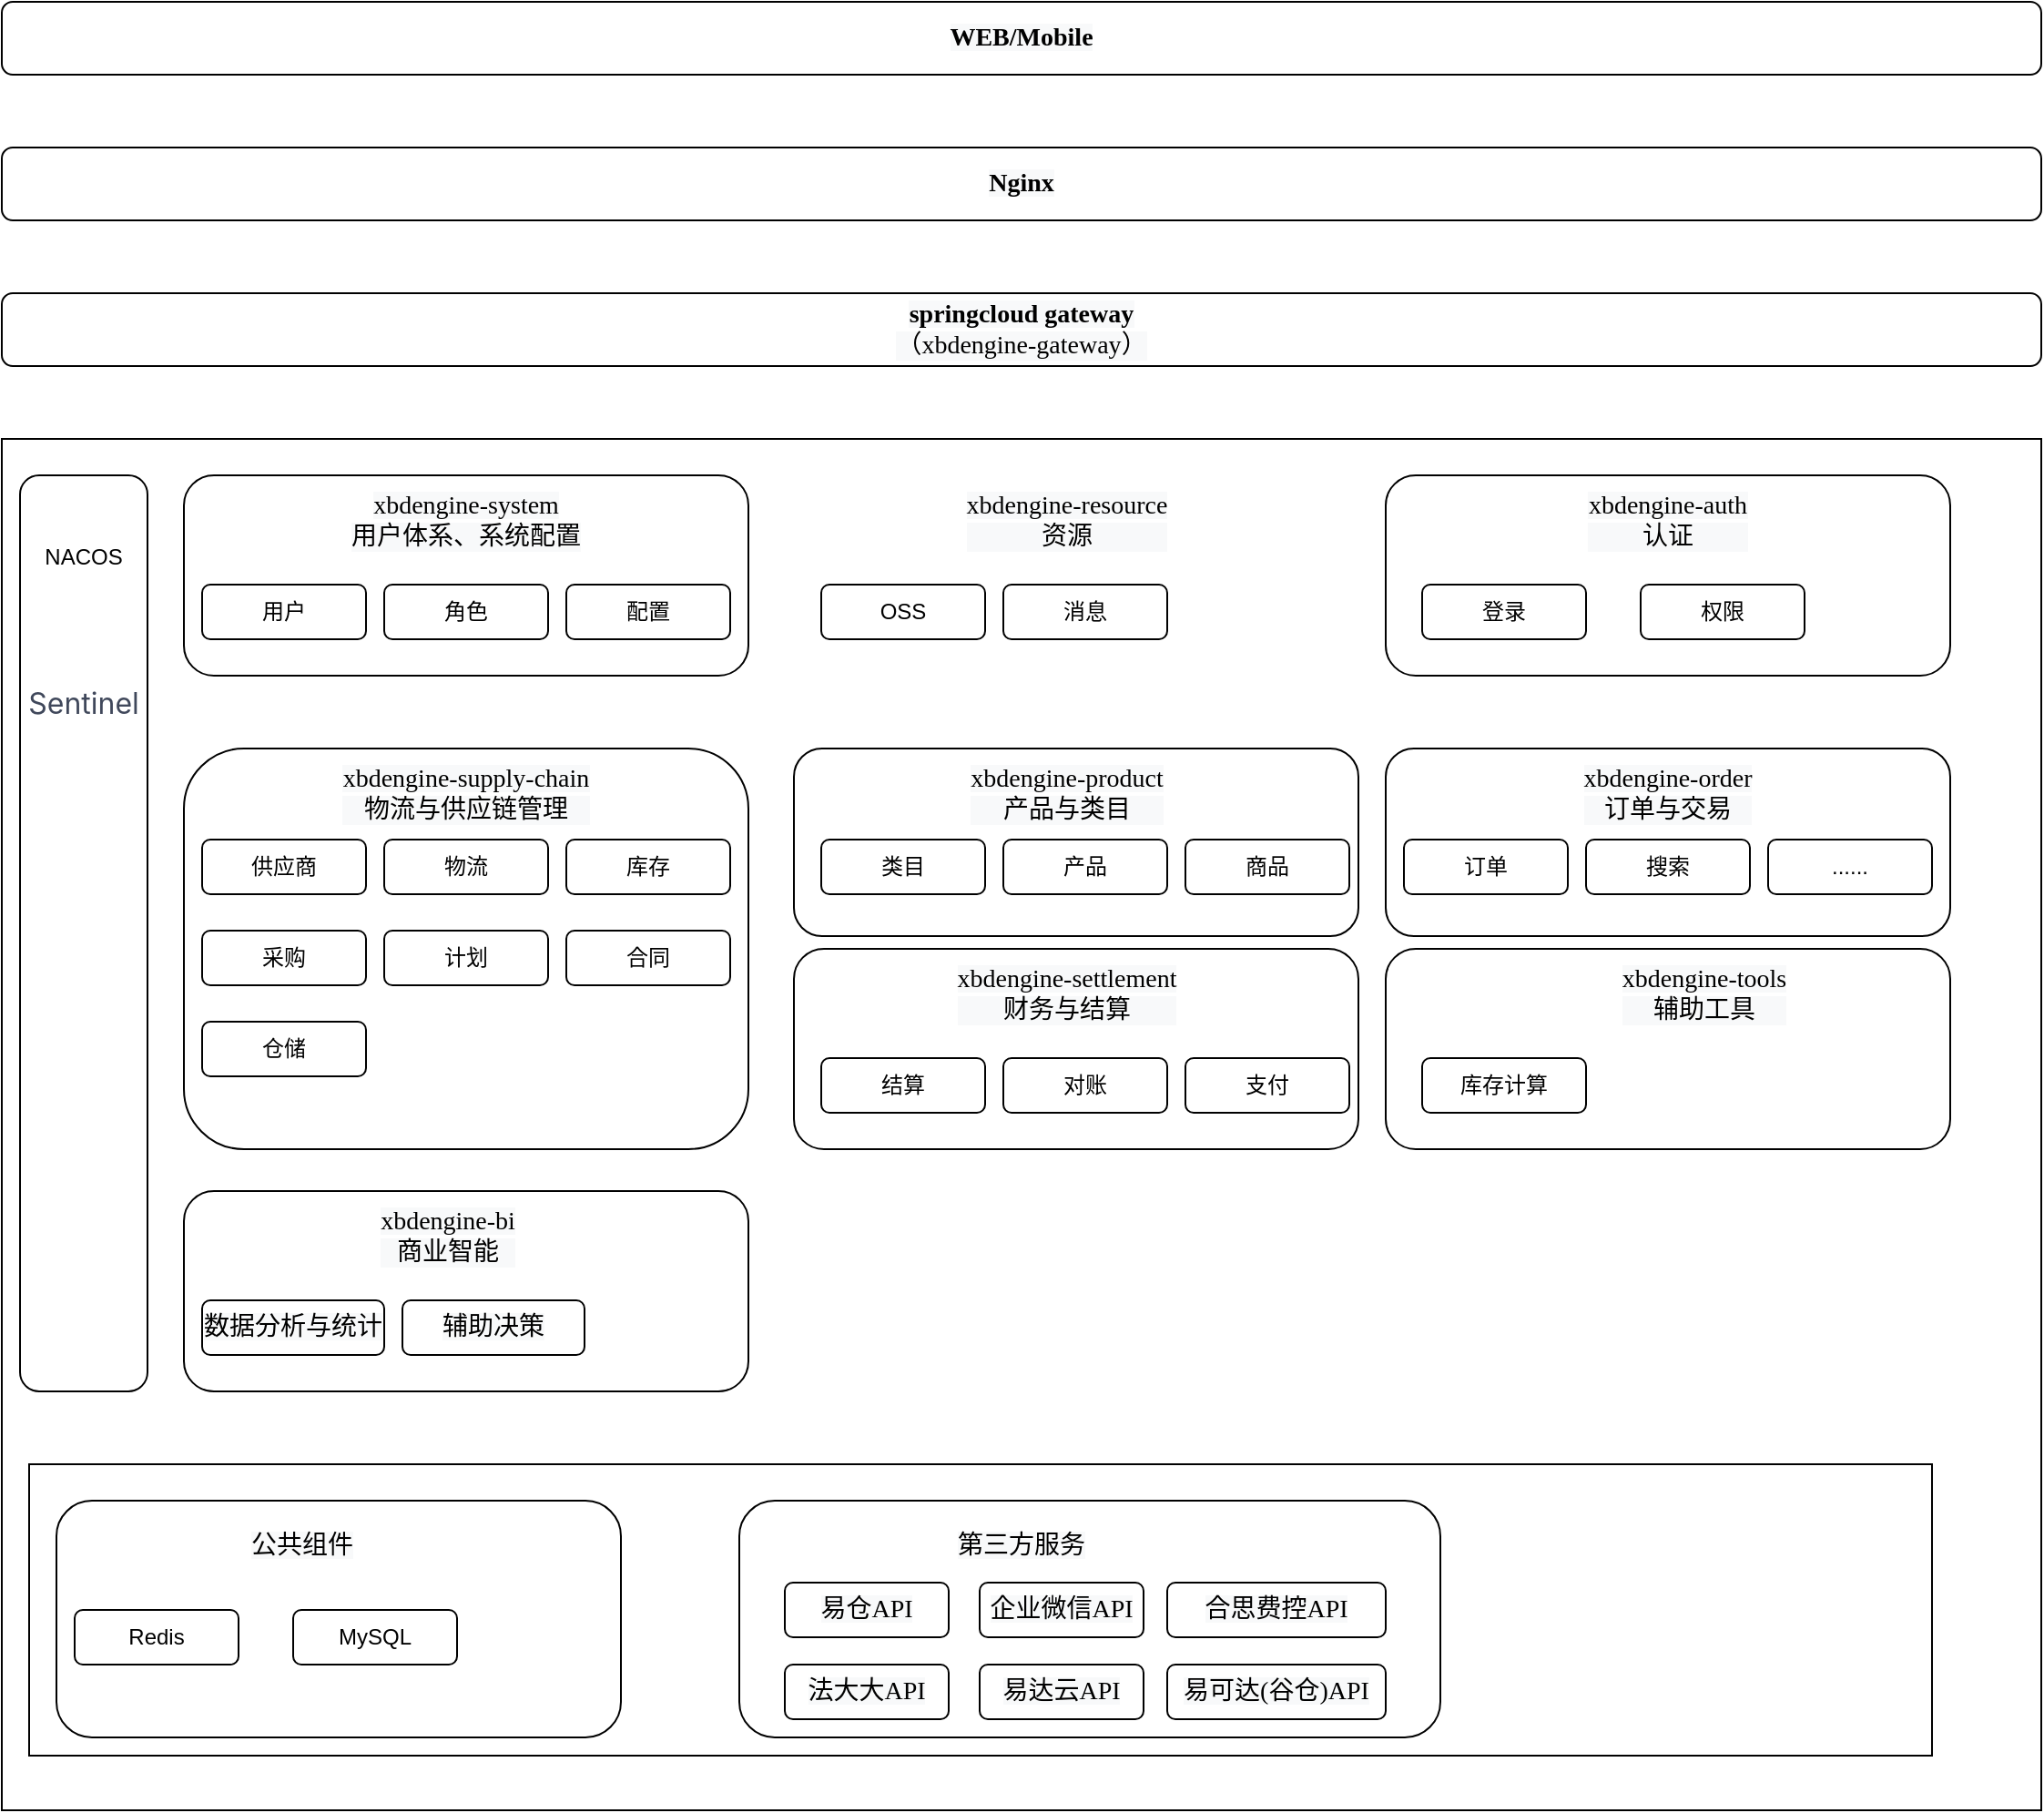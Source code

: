 <mxfile version="26.1.1">
  <diagram name="第 1 页" id="eoQRybvHUCEywt602b9s">
    <mxGraphModel dx="1434" dy="780" grid="1" gridSize="10" guides="1" tooltips="1" connect="1" arrows="1" fold="1" page="1" pageScale="1" pageWidth="1654" pageHeight="2336" math="0" shadow="0">
      <root>
        <mxCell id="0" />
        <mxCell id="1" parent="0" />
        <mxCell id="AcIkoER4r23lt9J2Xqgh-6" value="&#xa;&lt;div data-tencent-flowchart=&quot;%3CmxGraphModel%3E%3Croot%3E%3CmxCell%20id%3D%220%22%2F%3E%3CmxCell%20id%3D%221%22%20parent%3D%220%22%2F%3E%3CmxCell%20id%3D%222%22%20value%3D%22nacos%26lt%3Bdiv%26gt%3B%26lt%3Bspan%20style%3D%26quot%3Bcolor%3A%20rgb(64%2C%2072%2C%2091)%3B%20font-family%3A%20-apple-system%2C%20BlinkMacSystemFont%2C%20%26amp%3Bquot%3BSegoe%20UI%26amp%3Bquot%3B%2C%20Helvetica%2C%20Arial%2C%20%26amp%3Bquot%3BApple%20Color%20Emoji%26amp%3Bquot%3B%2C%20%26amp%3Bquot%3BSegoe%20UI%20Emoji%26amp%3Bquot%3B%2C%20%26amp%3Bquot%3BSegoe%20UI%20Symbol%26amp%3Bquot%3B%2C%20%26amp%3Bquot%3BLiberation%20Sans%26amp%3Bquot%3B%2C%20%26amp%3Bquot%3BPingFang%20SC%26amp%3Bquot%3B%2C%20%26amp%3Bquot%3BMicrosoft%20YaHei%26amp%3Bquot%3B%2C%20%26amp%3Bquot%3BHiragino%20Sans%20GB%26amp%3Bquot%3B%2C%20%26amp%3Bquot%3BWenquanyi%20Micro%20Hei%26amp%3Bquot%3B%2C%20%26amp%3Bquot%3BWenQuanYi%20Zen%20Hei%26amp%3Bquot%3B%2C%20%26amp%3Bquot%3BST%20Heiti%26amp%3Bquot%3B%2C%20SimHei%2C%20SimSun%2C%20%26amp%3Bquot%3BWenQuanYi%20Zen%20Hei%20Sharp%26amp%3Bquot%3B%2C%20sans-serif%3B%20font-size%3A%2016px%3B%20text-align%3A%20left%3B%20background-color%3A%20rgb(255%2C%20255%2C%20255)%3B%26quot%3B%26gt%3BAlibaba%20Sentinel%26lt%3B%2Fspan%26gt%3B%26lt%3Bbr%26gt%3B%26lt%3B%2Fdiv%26gt%3B%26lt%3Bdiv%26gt%3B%26lt%3Bspan%20style%3D%26quot%3Bcolor%3A%20rgb(64%2C%2072%2C%2091)%3B%20font-family%3A%20-apple-system%2C%20BlinkMacSystemFont%2C%20%26amp%3Bquot%3BSegoe%20UI%26amp%3Bquot%3B%2C%20Helvetica%2C%20Arial%2C%20%26amp%3Bquot%3BApple%20Color%20Emoji%26amp%3Bquot%3B%2C%20%26amp%3Bquot%3BSegoe%20UI%20Emoji%26amp%3Bquot%3B%2C%20%26amp%3Bquot%3BSegoe%20UI%20Symbol%26amp%3Bquot%3B%2C%20%26amp%3Bquot%3BLiberation%20Sans%26amp%3Bquot%3B%2C%20%26amp%3Bquot%3BPingFang%20SC%26amp%3Bquot%3B%2C%20%26amp%3Bquot%3BMicrosoft%20YaHei%26amp%3Bquot%3B%2C%20%26amp%3Bquot%3BHiragino%20Sans%20GB%26amp%3Bquot%3B%2C%20%26amp%3Bquot%3BWenquanyi%20Micro%20Hei%26amp%3Bquot%3B%2C%20%26amp%3Bquot%3BWenQuanYi%20Zen%20Hei%26amp%3Bquot%3B%2C%20%26amp%3Bquot%3BST%20Heiti%26amp%3Bquot%3B%2C%20SimHei%2C%20SimSun%2C%20%26amp%3Bquot%3BWenQuanYi%20Zen%20Hei%20Sharp%26amp%3Bquot%3B%2C%20sans-serif%3B%20font-size%3A%2016px%3B%20text-align%3A%20left%3B%20background-color%3A%20rgb(255%2C%20255%2C%20255)%3B%26quot%3B%26gt%3Bdubbo%26lt%3B%2Fspan%26gt%3B%26lt%3B%2Fdiv%26gt%3B%22%20style%3D%22rounded%3D1%3BwhiteSpace%3Dwrap%3Bhtml%3D1%3B%22%20vertex%3D%221%22%20parent%3D%221%22%3E%3CmxGeometry%20x%3D%22133.77%22%20y%3D%22351.1%22%20width%3D%2296.23%22%20height%3D%22398.9%22%20as%3D%22geometry%22%2F%3E%3C%2FmxCell%3E%3C%2Froot%3E%3C%2FmxGraphModel%3E" style="rounded=0;whiteSpace=wrap;html=1;" vertex="1" parent="1">
          <mxGeometry x="200" y="387" width="1120" height="753" as="geometry" />
        </mxCell>
        <mxCell id="AcIkoER4r23lt9J2Xqgh-1" value="&lt;span style=&quot;font-family: 默认字体; font-size: 14px; font-weight: 700; background-color: rgb(248, 249, 250);&quot;&gt;WEB/Mobile&lt;/span&gt;" style="rounded=1;whiteSpace=wrap;html=1;" vertex="1" parent="1">
          <mxGeometry x="200" y="147" width="1120" height="40" as="geometry" />
        </mxCell>
        <mxCell id="AcIkoER4r23lt9J2Xqgh-3" value="&lt;span style=&quot;font-family: 默认字体; font-size: 14px; font-weight: 700; background-color: rgb(248, 249, 250);&quot;&gt;Nginx&lt;/span&gt;" style="rounded=1;whiteSpace=wrap;html=1;" vertex="1" parent="1">
          <mxGeometry x="200" y="227" width="1120" height="40" as="geometry" />
        </mxCell>
        <mxCell id="AcIkoER4r23lt9J2Xqgh-5" value="&lt;b style=&quot;margin: 0px; padding: 0px; font-family: 默认字体; font-size: 14px; background-color: rgb(248, 249, 250);&quot;&gt;springcloud gateway&lt;/b&gt;&lt;div style=&quot;margin: 0px; padding: 0px; font-family: 默认字体; font-size: 14px; background-color: rgb(248, 249, 250);&quot;&gt;（&lt;span style=&quot;margin: 0px; padding: 0px; background-color: initial;&quot;&gt;xbdengine-gateway&lt;/span&gt;&lt;span style=&quot;margin: 0px; padding: 0px; background-color: initial;&quot;&gt;）&lt;/span&gt;&lt;/div&gt;" style="rounded=1;whiteSpace=wrap;html=1;" vertex="1" parent="1">
          <mxGeometry x="200" y="307" width="1120" height="40" as="geometry" />
        </mxCell>
        <mxCell id="AcIkoER4r23lt9J2Xqgh-7" value="" style="rounded=1;whiteSpace=wrap;html=1;" vertex="1" parent="1">
          <mxGeometry x="210" y="407" width="70" height="503" as="geometry" />
        </mxCell>
        <mxCell id="AcIkoER4r23lt9J2Xqgh-8" value="&#xa;&lt;div data-tencent-flowchart=&quot;%3CmxGraphModel%3E%3Croot%3E%3CmxCell%20id%3D%220%22%2F%3E%3CmxCell%20id%3D%221%22%20parent%3D%220%22%2F%3E%3CmxCell%20id%3D%222%22%20value%3D%22xbdengine-system%26lt%3Bdiv%26gt%3B%E7%94%A8%E6%88%B7%E4%BD%93%E7%B3%BB%E3%80%81%E7%B3%BB%E7%BB%9F%E9%85%8D%E7%BD%AE%26lt%3B%2Fdiv%26gt%3B%22%20style%3D%22text%3Bhtml%3D1%3BstrokeColor%3Dnone%3BfillColor%3Dnone%3Balign%3Dcenter%3BverticalAlign%3Dmiddle%3BwhiteSpace%3Dwrap%3Brounded%3D0%3B%22%20vertex%3D%221%22%20parent%3D%221%22%3E%3CmxGeometry%20x%3D%22314%22%20y%3D%22355%22%20width%3D%22200%22%20height%3D%2240%22%20as%3D%22geometry%22%2F%3E%3C%2FmxCell%3E%3C%2Froot%3E%3C%2FmxGraphModel%3E" style="rounded=1;whiteSpace=wrap;html=1;" vertex="1" parent="1">
          <mxGeometry x="300" y="407" width="310" height="110" as="geometry" />
        </mxCell>
        <mxCell id="AcIkoER4r23lt9J2Xqgh-9" value="&lt;span style=&quot;font-family: 默认字体; font-size: 14px; background-color: rgb(248, 249, 250);&quot;&gt;xbdengine-system&lt;/span&gt;&lt;div style=&quot;margin: 0px; padding: 0px; font-family: 默认字体; font-size: 14px; background-color: rgb(248, 249, 250);&quot;&gt;用户体系、系统配置&lt;/div&gt;" style="text;html=1;align=center;verticalAlign=middle;whiteSpace=wrap;rounded=0;" vertex="1" parent="1">
          <mxGeometry x="350" y="417" width="210" height="30" as="geometry" />
        </mxCell>
        <mxCell id="AcIkoER4r23lt9J2Xqgh-11" value="用户" style="rounded=1;whiteSpace=wrap;html=1;" vertex="1" parent="1">
          <mxGeometry x="310" y="467" width="90" height="30" as="geometry" />
        </mxCell>
        <mxCell id="AcIkoER4r23lt9J2Xqgh-12" value="角色" style="rounded=1;whiteSpace=wrap;html=1;" vertex="1" parent="1">
          <mxGeometry x="410" y="467" width="90" height="30" as="geometry" />
        </mxCell>
        <mxCell id="AcIkoER4r23lt9J2Xqgh-13" value="配置" style="rounded=1;whiteSpace=wrap;html=1;" vertex="1" parent="1">
          <mxGeometry x="510" y="467" width="90" height="30" as="geometry" />
        </mxCell>
        <mxCell id="AcIkoER4r23lt9J2Xqgh-14" value="&#xa;&lt;div data-tencent-flowchart=&quot;%3CmxGraphModel%3E%3Croot%3E%3CmxCell%20id%3D%220%22%2F%3E%3CmxCell%20id%3D%221%22%20parent%3D%220%22%2F%3E%3CmxCell%20id%3D%222%22%20value%3D%22xbdengine-system%26lt%3Bdiv%26gt%3B%E7%94%A8%E6%88%B7%E4%BD%93%E7%B3%BB%E3%80%81%E7%B3%BB%E7%BB%9F%E9%85%8D%E7%BD%AE%26lt%3B%2Fdiv%26gt%3B%22%20style%3D%22text%3Bhtml%3D1%3BstrokeColor%3Dnone%3BfillColor%3Dnone%3Balign%3Dcenter%3BverticalAlign%3Dmiddle%3BwhiteSpace%3Dwrap%3Brounded%3D0%3B%22%20vertex%3D%221%22%20parent%3D%221%22%3E%3CmxGeometry%20x%3D%22314%22%20y%3D%22355%22%20width%3D%22200%22%20height%3D%2240%22%20as%3D%22geometry%22%2F%3E%3C%2FmxCell%3E%3C%2Froot%3E%3C%2FmxGraphModel%3E" style="rounded=1;whiteSpace=wrap;html=1;" vertex="1" parent="1">
          <mxGeometry x="960" y="667" width="310" height="110" as="geometry" />
        </mxCell>
        <mxCell id="AcIkoER4r23lt9J2Xqgh-15" value="&lt;span style=&quot;font-family: 默认字体; font-size: 14px; background-color: rgb(248, 249, 250);&quot;&gt;xbdengine-resource&lt;/span&gt;&lt;div style=&quot;margin: 0px; padding: 0px; font-family: 默认字体; font-size: 14px; background-color: rgb(248, 249, 250);&quot;&gt;资源&lt;/div&gt;" style="text;html=1;align=center;verticalAlign=middle;whiteSpace=wrap;rounded=0;" vertex="1" parent="1">
          <mxGeometry x="680" y="417" width="210" height="30" as="geometry" />
        </mxCell>
        <mxCell id="AcIkoER4r23lt9J2Xqgh-16" value="OSS" style="rounded=1;whiteSpace=wrap;html=1;" vertex="1" parent="1">
          <mxGeometry x="650" y="467" width="90" height="30" as="geometry" />
        </mxCell>
        <mxCell id="AcIkoER4r23lt9J2Xqgh-17" value="消息" style="rounded=1;whiteSpace=wrap;html=1;" vertex="1" parent="1">
          <mxGeometry x="750" y="467" width="90" height="30" as="geometry" />
        </mxCell>
        <mxCell id="AcIkoER4r23lt9J2Xqgh-18" value="&#xa;&lt;div data-tencent-flowchart=&quot;%3CmxGraphModel%3E%3Croot%3E%3CmxCell%20id%3D%220%22%2F%3E%3CmxCell%20id%3D%221%22%20parent%3D%220%22%2F%3E%3CmxCell%20id%3D%222%22%20value%3D%22xbdengine-system%26lt%3Bdiv%26gt%3B%E7%94%A8%E6%88%B7%E4%BD%93%E7%B3%BB%E3%80%81%E7%B3%BB%E7%BB%9F%E9%85%8D%E7%BD%AE%26lt%3B%2Fdiv%26gt%3B%22%20style%3D%22text%3Bhtml%3D1%3BstrokeColor%3Dnone%3BfillColor%3Dnone%3Balign%3Dcenter%3BverticalAlign%3Dmiddle%3BwhiteSpace%3Dwrap%3Brounded%3D0%3B%22%20vertex%3D%221%22%20parent%3D%221%22%3E%3CmxGeometry%20x%3D%22314%22%20y%3D%22355%22%20width%3D%22200%22%20height%3D%2240%22%20as%3D%22geometry%22%2F%3E%3C%2FmxCell%3E%3C%2Froot%3E%3C%2FmxGraphModel%3E" style="rounded=1;whiteSpace=wrap;html=1;" vertex="1" parent="1">
          <mxGeometry x="960" y="407" width="310" height="110" as="geometry" />
        </mxCell>
        <mxCell id="AcIkoER4r23lt9J2Xqgh-19" value="&lt;span style=&quot;font-family: 默认字体; font-size: 14px; background-color: rgb(248, 249, 250);&quot;&gt;xbdengine-auth&lt;/span&gt;&lt;div style=&quot;margin: 0px; padding: 0px; font-family: 默认字体; font-size: 14px; background-color: rgb(248, 249, 250);&quot;&gt;认证&lt;/div&gt;" style="text;html=1;align=center;verticalAlign=middle;whiteSpace=wrap;rounded=0;" vertex="1" parent="1">
          <mxGeometry x="1010" y="417" width="210" height="30" as="geometry" />
        </mxCell>
        <mxCell id="AcIkoER4r23lt9J2Xqgh-20" value="登录" style="rounded=1;whiteSpace=wrap;html=1;" vertex="1" parent="1">
          <mxGeometry x="980" y="467" width="90" height="30" as="geometry" />
        </mxCell>
        <mxCell id="AcIkoER4r23lt9J2Xqgh-21" value="权限" style="rounded=1;whiteSpace=wrap;html=1;" vertex="1" parent="1">
          <mxGeometry x="1100" y="467" width="90" height="30" as="geometry" />
        </mxCell>
        <mxCell id="AcIkoER4r23lt9J2Xqgh-22" value="&#xa;&lt;div data-tencent-flowchart=&quot;%3CmxGraphModel%3E%3Croot%3E%3CmxCell%20id%3D%220%22%2F%3E%3CmxCell%20id%3D%221%22%20parent%3D%220%22%2F%3E%3CmxCell%20id%3D%222%22%20value%3D%22xbdengine-system%26lt%3Bdiv%26gt%3B%E7%94%A8%E6%88%B7%E4%BD%93%E7%B3%BB%E3%80%81%E7%B3%BB%E7%BB%9F%E9%85%8D%E7%BD%AE%26lt%3B%2Fdiv%26gt%3B%22%20style%3D%22text%3Bhtml%3D1%3BstrokeColor%3Dnone%3BfillColor%3Dnone%3Balign%3Dcenter%3BverticalAlign%3Dmiddle%3BwhiteSpace%3Dwrap%3Brounded%3D0%3B%22%20vertex%3D%221%22%20parent%3D%221%22%3E%3CmxGeometry%20x%3D%22314%22%20y%3D%22355%22%20width%3D%22200%22%20height%3D%2240%22%20as%3D%22geometry%22%2F%3E%3C%2FmxCell%3E%3C%2Froot%3E%3C%2FmxGraphModel%3E" style="rounded=1;whiteSpace=wrap;html=1;" vertex="1" parent="1">
          <mxGeometry x="300" y="557" width="310" height="220" as="geometry" />
        </mxCell>
        <mxCell id="AcIkoER4r23lt9J2Xqgh-23" value="&lt;span style=&quot;font-family: 默认字体; font-size: 14px; background-color: rgb(248, 249, 250);&quot;&gt;xbdengine-supply-chain&lt;/span&gt;&lt;div style=&quot;margin: 0px; padding: 0px; font-family: 默认字体; font-size: 14px; background-color: rgb(248, 249, 250);&quot;&gt;物流与供应链管理&lt;/div&gt;" style="text;html=1;align=center;verticalAlign=middle;whiteSpace=wrap;rounded=0;" vertex="1" parent="1">
          <mxGeometry x="350" y="567" width="210" height="30" as="geometry" />
        </mxCell>
        <mxCell id="AcIkoER4r23lt9J2Xqgh-24" value="供应商" style="rounded=1;whiteSpace=wrap;html=1;" vertex="1" parent="1">
          <mxGeometry x="310" y="607" width="90" height="30" as="geometry" />
        </mxCell>
        <mxCell id="AcIkoER4r23lt9J2Xqgh-25" value="物流" style="rounded=1;whiteSpace=wrap;html=1;" vertex="1" parent="1">
          <mxGeometry x="410" y="607" width="90" height="30" as="geometry" />
        </mxCell>
        <mxCell id="AcIkoER4r23lt9J2Xqgh-26" value="库存" style="rounded=1;whiteSpace=wrap;html=1;" vertex="1" parent="1">
          <mxGeometry x="510" y="607" width="90" height="30" as="geometry" />
        </mxCell>
        <mxCell id="AcIkoER4r23lt9J2Xqgh-27" value="采购" style="rounded=1;whiteSpace=wrap;html=1;" vertex="1" parent="1">
          <mxGeometry x="310" y="657" width="90" height="30" as="geometry" />
        </mxCell>
        <mxCell id="AcIkoER4r23lt9J2Xqgh-28" value="计划" style="rounded=1;whiteSpace=wrap;html=1;" vertex="1" parent="1">
          <mxGeometry x="410" y="657" width="90" height="30" as="geometry" />
        </mxCell>
        <mxCell id="AcIkoER4r23lt9J2Xqgh-29" value="合同" style="rounded=1;whiteSpace=wrap;html=1;" vertex="1" parent="1">
          <mxGeometry x="510" y="657" width="90" height="30" as="geometry" />
        </mxCell>
        <mxCell id="AcIkoER4r23lt9J2Xqgh-30" value="仓储" style="rounded=1;whiteSpace=wrap;html=1;" vertex="1" parent="1">
          <mxGeometry x="310" y="707" width="90" height="30" as="geometry" />
        </mxCell>
        <mxCell id="AcIkoER4r23lt9J2Xqgh-31" value="&#xa;&lt;div data-tencent-flowchart=&quot;%3CmxGraphModel%3E%3Croot%3E%3CmxCell%20id%3D%220%22%2F%3E%3CmxCell%20id%3D%221%22%20parent%3D%220%22%2F%3E%3CmxCell%20id%3D%222%22%20value%3D%22xbdengine-system%26lt%3Bdiv%26gt%3B%E7%94%A8%E6%88%B7%E4%BD%93%E7%B3%BB%E3%80%81%E7%B3%BB%E7%BB%9F%E9%85%8D%E7%BD%AE%26lt%3B%2Fdiv%26gt%3B%22%20style%3D%22text%3Bhtml%3D1%3BstrokeColor%3Dnone%3BfillColor%3Dnone%3Balign%3Dcenter%3BverticalAlign%3Dmiddle%3BwhiteSpace%3Dwrap%3Brounded%3D0%3B%22%20vertex%3D%221%22%20parent%3D%221%22%3E%3CmxGeometry%20x%3D%22314%22%20y%3D%22355%22%20width%3D%22200%22%20height%3D%2240%22%20as%3D%22geometry%22%2F%3E%3C%2FmxCell%3E%3C%2Froot%3E%3C%2FmxGraphModel%3E" style="rounded=1;whiteSpace=wrap;html=1;" vertex="1" parent="1">
          <mxGeometry x="635" y="557" width="310" height="103" as="geometry" />
        </mxCell>
        <mxCell id="AcIkoER4r23lt9J2Xqgh-32" value="&lt;span style=&quot;font-family: 默认字体; font-size: 14px; background-color: rgb(248, 249, 250);&quot;&gt;xbdengine-product&lt;/span&gt;&lt;div style=&quot;margin: 0px; padding: 0px; font-family: 默认字体; font-size: 14px; background-color: rgb(248, 249, 250);&quot;&gt;产品与类目&lt;/div&gt;" style="text;html=1;align=center;verticalAlign=middle;whiteSpace=wrap;rounded=0;" vertex="1" parent="1">
          <mxGeometry x="680" y="567" width="210" height="30" as="geometry" />
        </mxCell>
        <mxCell id="AcIkoER4r23lt9J2Xqgh-33" value="类目" style="rounded=1;whiteSpace=wrap;html=1;" vertex="1" parent="1">
          <mxGeometry x="650" y="607" width="90" height="30" as="geometry" />
        </mxCell>
        <mxCell id="AcIkoER4r23lt9J2Xqgh-34" value="产品" style="rounded=1;whiteSpace=wrap;html=1;" vertex="1" parent="1">
          <mxGeometry x="750" y="607" width="90" height="30" as="geometry" />
        </mxCell>
        <mxCell id="AcIkoER4r23lt9J2Xqgh-35" value="商品" style="rounded=1;whiteSpace=wrap;html=1;" vertex="1" parent="1">
          <mxGeometry x="850" y="607" width="90" height="30" as="geometry" />
        </mxCell>
        <mxCell id="AcIkoER4r23lt9J2Xqgh-36" value="&#xa;&lt;div data-tencent-flowchart=&quot;%3CmxGraphModel%3E%3Croot%3E%3CmxCell%20id%3D%220%22%2F%3E%3CmxCell%20id%3D%221%22%20parent%3D%220%22%2F%3E%3CmxCell%20id%3D%222%22%20value%3D%22xbdengine-system%26lt%3Bdiv%26gt%3B%E7%94%A8%E6%88%B7%E4%BD%93%E7%B3%BB%E3%80%81%E7%B3%BB%E7%BB%9F%E9%85%8D%E7%BD%AE%26lt%3B%2Fdiv%26gt%3B%22%20style%3D%22text%3Bhtml%3D1%3BstrokeColor%3Dnone%3BfillColor%3Dnone%3Balign%3Dcenter%3BverticalAlign%3Dmiddle%3BwhiteSpace%3Dwrap%3Brounded%3D0%3B%22%20vertex%3D%221%22%20parent%3D%221%22%3E%3CmxGeometry%20x%3D%22314%22%20y%3D%22355%22%20width%3D%22200%22%20height%3D%2240%22%20as%3D%22geometry%22%2F%3E%3C%2FmxCell%3E%3C%2Froot%3E%3C%2FmxGraphModel%3E" style="rounded=1;whiteSpace=wrap;html=1;" vertex="1" parent="1">
          <mxGeometry x="960" y="557" width="310" height="103" as="geometry" />
        </mxCell>
        <mxCell id="AcIkoER4r23lt9J2Xqgh-37" value="&lt;span style=&quot;font-family: 默认字体; font-size: 14px; background-color: rgb(248, 249, 250);&quot;&gt;xbdengine-order&lt;/span&gt;&lt;div style=&quot;margin: 0px; padding: 0px; font-family: 默认字体; font-size: 14px; background-color: rgb(248, 249, 250);&quot;&gt;订单与交易&lt;/div&gt;" style="text;html=1;align=center;verticalAlign=middle;whiteSpace=wrap;rounded=0;" vertex="1" parent="1">
          <mxGeometry x="1010" y="567" width="210" height="30" as="geometry" />
        </mxCell>
        <mxCell id="AcIkoER4r23lt9J2Xqgh-38" value="&lt;span style=&quot;font-family: 默认字体; font-size: 14px; background-color: rgb(248, 249, 250);&quot;&gt;xbdengine-tools&lt;/span&gt;&lt;div style=&quot;margin: 0px; padding: 0px; font-family: 默认字体; font-size: 14px; background-color: rgb(248, 249, 250);&quot;&gt;辅助工具&lt;/div&gt;" style="text;html=1;align=center;verticalAlign=middle;whiteSpace=wrap;rounded=0;" vertex="1" parent="1">
          <mxGeometry x="1030" y="677" width="210" height="30" as="geometry" />
        </mxCell>
        <mxCell id="AcIkoER4r23lt9J2Xqgh-39" value="库存计算" style="rounded=1;whiteSpace=wrap;html=1;" vertex="1" parent="1">
          <mxGeometry x="980" y="727" width="90" height="30" as="geometry" />
        </mxCell>
        <mxCell id="AcIkoER4r23lt9J2Xqgh-40" value="订单" style="rounded=1;whiteSpace=wrap;html=1;" vertex="1" parent="1">
          <mxGeometry x="970" y="607" width="90" height="30" as="geometry" />
        </mxCell>
        <mxCell id="AcIkoER4r23lt9J2Xqgh-41" value="搜索" style="rounded=1;whiteSpace=wrap;html=1;" vertex="1" parent="1">
          <mxGeometry x="1070" y="607" width="90" height="30" as="geometry" />
        </mxCell>
        <mxCell id="AcIkoER4r23lt9J2Xqgh-42" value="......" style="rounded=1;whiteSpace=wrap;html=1;" vertex="1" parent="1">
          <mxGeometry x="1170" y="607" width="90" height="30" as="geometry" />
        </mxCell>
        <mxCell id="AcIkoER4r23lt9J2Xqgh-43" value="&#xa;&lt;div data-tencent-flowchart=&quot;%3CmxGraphModel%3E%3Croot%3E%3CmxCell%20id%3D%220%22%2F%3E%3CmxCell%20id%3D%221%22%20parent%3D%220%22%2F%3E%3CmxCell%20id%3D%222%22%20value%3D%22xbdengine-system%26lt%3Bdiv%26gt%3B%E7%94%A8%E6%88%B7%E4%BD%93%E7%B3%BB%E3%80%81%E7%B3%BB%E7%BB%9F%E9%85%8D%E7%BD%AE%26lt%3B%2Fdiv%26gt%3B%22%20style%3D%22text%3Bhtml%3D1%3BstrokeColor%3Dnone%3BfillColor%3Dnone%3Balign%3Dcenter%3BverticalAlign%3Dmiddle%3BwhiteSpace%3Dwrap%3Brounded%3D0%3B%22%20vertex%3D%221%22%20parent%3D%221%22%3E%3CmxGeometry%20x%3D%22314%22%20y%3D%22355%22%20width%3D%22200%22%20height%3D%2240%22%20as%3D%22geometry%22%2F%3E%3C%2FmxCell%3E%3C%2Froot%3E%3C%2FmxGraphModel%3E" style="rounded=1;whiteSpace=wrap;html=1;" vertex="1" parent="1">
          <mxGeometry x="300" y="800" width="310" height="110" as="geometry" />
        </mxCell>
        <mxCell id="AcIkoER4r23lt9J2Xqgh-44" value="&lt;span style=&quot;font-family: 默认字体; font-size: 14px; background-color: rgb(248, 249, 250);&quot;&gt;xbdengine-bi&lt;/span&gt;&lt;div style=&quot;margin: 0px; padding: 0px; font-family: 默认字体; font-size: 14px; background-color: rgb(248, 249, 250);&quot;&gt;商业智能&lt;/div&gt;" style="text;html=1;align=center;verticalAlign=middle;whiteSpace=wrap;rounded=0;" vertex="1" parent="1">
          <mxGeometry x="340" y="810" width="210" height="30" as="geometry" />
        </mxCell>
        <mxCell id="AcIkoER4r23lt9J2Xqgh-45" value="&lt;span style=&quot;font-family: 默认字体; font-size: 14px; background-color: rgb(248, 249, 250);&quot;&gt;数据分析与统计&lt;/span&gt;" style="rounded=1;whiteSpace=wrap;html=1;" vertex="1" parent="1">
          <mxGeometry x="310" y="860" width="100" height="30" as="geometry" />
        </mxCell>
        <mxCell id="AcIkoER4r23lt9J2Xqgh-46" value="&lt;font face=&quot;默认字体&quot;&gt;&lt;span style=&quot;font-size: 14px; background-color: rgb(248, 249, 250);&quot;&gt;辅助决策&lt;/span&gt;&lt;/font&gt;" style="rounded=1;whiteSpace=wrap;html=1;" vertex="1" parent="1">
          <mxGeometry x="420" y="860" width="100" height="30" as="geometry" />
        </mxCell>
        <mxCell id="AcIkoER4r23lt9J2Xqgh-47" value="&#xa;&lt;div data-tencent-flowchart=&quot;%3CmxGraphModel%3E%3Croot%3E%3CmxCell%20id%3D%220%22%2F%3E%3CmxCell%20id%3D%221%22%20parent%3D%220%22%2F%3E%3CmxCell%20id%3D%222%22%20value%3D%22xbdengine-system%26lt%3Bdiv%26gt%3B%E7%94%A8%E6%88%B7%E4%BD%93%E7%B3%BB%E3%80%81%E7%B3%BB%E7%BB%9F%E9%85%8D%E7%BD%AE%26lt%3B%2Fdiv%26gt%3B%22%20style%3D%22text%3Bhtml%3D1%3BstrokeColor%3Dnone%3BfillColor%3Dnone%3Balign%3Dcenter%3BverticalAlign%3Dmiddle%3BwhiteSpace%3Dwrap%3Brounded%3D0%3B%22%20vertex%3D%221%22%20parent%3D%221%22%3E%3CmxGeometry%20x%3D%22314%22%20y%3D%22355%22%20width%3D%22200%22%20height%3D%2240%22%20as%3D%22geometry%22%2F%3E%3C%2FmxCell%3E%3C%2Froot%3E%3C%2FmxGraphModel%3E" style="rounded=1;whiteSpace=wrap;html=1;" vertex="1" parent="1">
          <mxGeometry x="635" y="667" width="310" height="110" as="geometry" />
        </mxCell>
        <mxCell id="AcIkoER4r23lt9J2Xqgh-48" value="&lt;span style=&quot;font-family: 默认字体; font-size: 14px; background-color: rgb(248, 249, 250);&quot;&gt;xbdengine-settlement&lt;/span&gt;&lt;div style=&quot;margin: 0px; padding: 0px; font-family: 默认字体; font-size: 14px; background-color: rgb(248, 249, 250);&quot;&gt;财务与结算&lt;/div&gt;" style="text;html=1;align=center;verticalAlign=middle;whiteSpace=wrap;rounded=0;" vertex="1" parent="1">
          <mxGeometry x="680" y="677" width="210" height="30" as="geometry" />
        </mxCell>
        <mxCell id="AcIkoER4r23lt9J2Xqgh-49" value="结算" style="rounded=1;whiteSpace=wrap;html=1;" vertex="1" parent="1">
          <mxGeometry x="650" y="727" width="90" height="30" as="geometry" />
        </mxCell>
        <mxCell id="AcIkoER4r23lt9J2Xqgh-50" value="对账" style="rounded=1;whiteSpace=wrap;html=1;" vertex="1" parent="1">
          <mxGeometry x="750" y="727" width="90" height="30" as="geometry" />
        </mxCell>
        <mxCell id="AcIkoER4r23lt9J2Xqgh-51" value="支付" style="rounded=1;whiteSpace=wrap;html=1;" vertex="1" parent="1">
          <mxGeometry x="850" y="727" width="90" height="30" as="geometry" />
        </mxCell>
        <mxCell id="AcIkoER4r23lt9J2Xqgh-52" value="NACOS" style="text;html=1;align=center;verticalAlign=middle;whiteSpace=wrap;rounded=0;" vertex="1" parent="1">
          <mxGeometry x="215" y="437" width="60" height="30" as="geometry" />
        </mxCell>
        <mxCell id="AcIkoER4r23lt9J2Xqgh-53" value="&lt;span style=&quot;color: rgb(64, 72, 91); font-family: -apple-system, BlinkMacSystemFont, &amp;quot;Segoe UI&amp;quot;, Helvetica, Arial, &amp;quot;Apple Color Emoji&amp;quot;, &amp;quot;Segoe UI Emoji&amp;quot;, &amp;quot;Segoe UI Symbol&amp;quot;, &amp;quot;Liberation Sans&amp;quot;, &amp;quot;PingFang SC&amp;quot;, &amp;quot;Microsoft YaHei&amp;quot;, &amp;quot;Hiragino Sans GB&amp;quot;, &amp;quot;Wenquanyi Micro Hei&amp;quot;, &amp;quot;WenQuanYi Zen Hei&amp;quot;, &amp;quot;ST Heiti&amp;quot;, SimHei, SimSun, &amp;quot;WenQuanYi Zen Hei Sharp&amp;quot;, sans-serif; font-size: 16px; text-align: left; background-color: rgb(255, 255, 255);&quot;&gt;Sentinel&lt;/span&gt;" style="text;html=1;align=center;verticalAlign=middle;whiteSpace=wrap;rounded=0;" vertex="1" parent="1">
          <mxGeometry x="215" y="517" width="60" height="30" as="geometry" />
        </mxCell>
        <mxCell id="AcIkoER4r23lt9J2Xqgh-54" value="" style="rounded=0;whiteSpace=wrap;html=1;" vertex="1" parent="1">
          <mxGeometry x="215" y="950" width="1045" height="160" as="geometry" />
        </mxCell>
        <mxCell id="AcIkoER4r23lt9J2Xqgh-55" value="&#xa;&lt;div data-tencent-flowchart=&quot;%3CmxGraphModel%3E%3Croot%3E%3CmxCell%20id%3D%220%22%2F%3E%3CmxCell%20id%3D%221%22%20parent%3D%220%22%2F%3E%3CmxCell%20id%3D%222%22%20value%3D%22xbdengine-system%26lt%3Bdiv%26gt%3B%E7%94%A8%E6%88%B7%E4%BD%93%E7%B3%BB%E3%80%81%E7%B3%BB%E7%BB%9F%E9%85%8D%E7%BD%AE%26lt%3B%2Fdiv%26gt%3B%22%20style%3D%22text%3Bhtml%3D1%3BstrokeColor%3Dnone%3BfillColor%3Dnone%3Balign%3Dcenter%3BverticalAlign%3Dmiddle%3BwhiteSpace%3Dwrap%3Brounded%3D0%3B%22%20vertex%3D%221%22%20parent%3D%221%22%3E%3CmxGeometry%20x%3D%22314%22%20y%3D%22355%22%20width%3D%22200%22%20height%3D%2240%22%20as%3D%22geometry%22%2F%3E%3C%2FmxCell%3E%3C%2Froot%3E%3C%2FmxGraphModel%3E" style="rounded=1;whiteSpace=wrap;html=1;" vertex="1" parent="1">
          <mxGeometry x="230" y="970" width="310" height="130" as="geometry" />
        </mxCell>
        <mxCell id="AcIkoER4r23lt9J2Xqgh-56" value="&lt;span style=&quot;font-family: 默认字体; font-size: 14px; background-color: rgb(248, 249, 250);&quot;&gt;公共组件&lt;/span&gt;" style="text;html=1;align=center;verticalAlign=middle;whiteSpace=wrap;rounded=0;" vertex="1" parent="1">
          <mxGeometry x="260" y="980" width="210" height="30" as="geometry" />
        </mxCell>
        <mxCell id="AcIkoER4r23lt9J2Xqgh-57" value="Redis" style="rounded=1;whiteSpace=wrap;html=1;" vertex="1" parent="1">
          <mxGeometry x="240" y="1030" width="90" height="30" as="geometry" />
        </mxCell>
        <mxCell id="AcIkoER4r23lt9J2Xqgh-58" value="MySQL" style="rounded=1;whiteSpace=wrap;html=1;" vertex="1" parent="1">
          <mxGeometry x="360" y="1030" width="90" height="30" as="geometry" />
        </mxCell>
        <mxCell id="AcIkoER4r23lt9J2Xqgh-59" value="&#xa;&lt;div data-tencent-flowchart=&quot;%3CmxGraphModel%3E%3Croot%3E%3CmxCell%20id%3D%220%22%2F%3E%3CmxCell%20id%3D%221%22%20parent%3D%220%22%2F%3E%3CmxCell%20id%3D%222%22%20value%3D%22xbdengine-system%26lt%3Bdiv%26gt%3B%E7%94%A8%E6%88%B7%E4%BD%93%E7%B3%BB%E3%80%81%E7%B3%BB%E7%BB%9F%E9%85%8D%E7%BD%AE%26lt%3B%2Fdiv%26gt%3B%22%20style%3D%22text%3Bhtml%3D1%3BstrokeColor%3Dnone%3BfillColor%3Dnone%3Balign%3Dcenter%3BverticalAlign%3Dmiddle%3BwhiteSpace%3Dwrap%3Brounded%3D0%3B%22%20vertex%3D%221%22%20parent%3D%221%22%3E%3CmxGeometry%20x%3D%22314%22%20y%3D%22355%22%20width%3D%22200%22%20height%3D%2240%22%20as%3D%22geometry%22%2F%3E%3C%2FmxCell%3E%3C%2Froot%3E%3C%2FmxGraphModel%3E" style="rounded=1;whiteSpace=wrap;html=1;" vertex="1" parent="1">
          <mxGeometry x="605" y="970" width="385" height="130" as="geometry" />
        </mxCell>
        <mxCell id="AcIkoER4r23lt9J2Xqgh-60" value="&lt;span style=&quot;font-family: 默认字体; font-size: 14px; background-color: rgb(248, 249, 250);&quot;&gt;第三方服务&lt;/span&gt;" style="text;html=1;align=center;verticalAlign=middle;whiteSpace=wrap;rounded=0;" vertex="1" parent="1">
          <mxGeometry x="655" y="980" width="210" height="30" as="geometry" />
        </mxCell>
        <mxCell id="AcIkoER4r23lt9J2Xqgh-61" value="&lt;span style=&quot;font-family: 默认字体; font-size: 14px; background-color: rgb(248, 249, 250);&quot;&gt;易仓API&lt;/span&gt;" style="rounded=1;whiteSpace=wrap;html=1;" vertex="1" parent="1">
          <mxGeometry x="630" y="1015" width="90" height="30" as="geometry" />
        </mxCell>
        <mxCell id="AcIkoER4r23lt9J2Xqgh-62" value="&lt;span style=&quot;font-family: 默认字体; font-size: 14px; background-color: rgb(248, 249, 250);&quot;&gt;企业微信API&lt;/span&gt;" style="rounded=1;whiteSpace=wrap;html=1;" vertex="1" parent="1">
          <mxGeometry x="737" y="1015" width="90" height="30" as="geometry" />
        </mxCell>
        <mxCell id="AcIkoER4r23lt9J2Xqgh-63" value="&lt;span style=&quot;font-family: 默认字体; font-size: 14px; background-color: rgb(248, 249, 250);&quot;&gt;合思费控API&lt;/span&gt;" style="rounded=1;whiteSpace=wrap;html=1;" vertex="1" parent="1">
          <mxGeometry x="840" y="1015" width="120" height="30" as="geometry" />
        </mxCell>
        <mxCell id="AcIkoER4r23lt9J2Xqgh-64" value="&lt;span style=&quot;font-family: 默认字体; font-size: 14px; background-color: rgb(248, 249, 250);&quot;&gt;法大大API&lt;/span&gt;" style="rounded=1;whiteSpace=wrap;html=1;" vertex="1" parent="1">
          <mxGeometry x="630" y="1060" width="90" height="30" as="geometry" />
        </mxCell>
        <mxCell id="AcIkoER4r23lt9J2Xqgh-65" value="&lt;span style=&quot;font-family: 默认字体; font-size: 14px; background-color: rgb(248, 249, 250);&quot;&gt;易达云API&lt;/span&gt;" style="rounded=1;whiteSpace=wrap;html=1;" vertex="1" parent="1">
          <mxGeometry x="737" y="1060" width="90" height="30" as="geometry" />
        </mxCell>
        <mxCell id="AcIkoER4r23lt9J2Xqgh-66" value="&lt;span style=&quot;font-family: 默认字体; font-size: 14px; background-color: rgb(248, 249, 250);&quot;&gt;易可达(谷仓)API&lt;/span&gt;" style="rounded=1;whiteSpace=wrap;html=1;" vertex="1" parent="1">
          <mxGeometry x="840" y="1060" width="120" height="30" as="geometry" />
        </mxCell>
      </root>
    </mxGraphModel>
  </diagram>
</mxfile>
